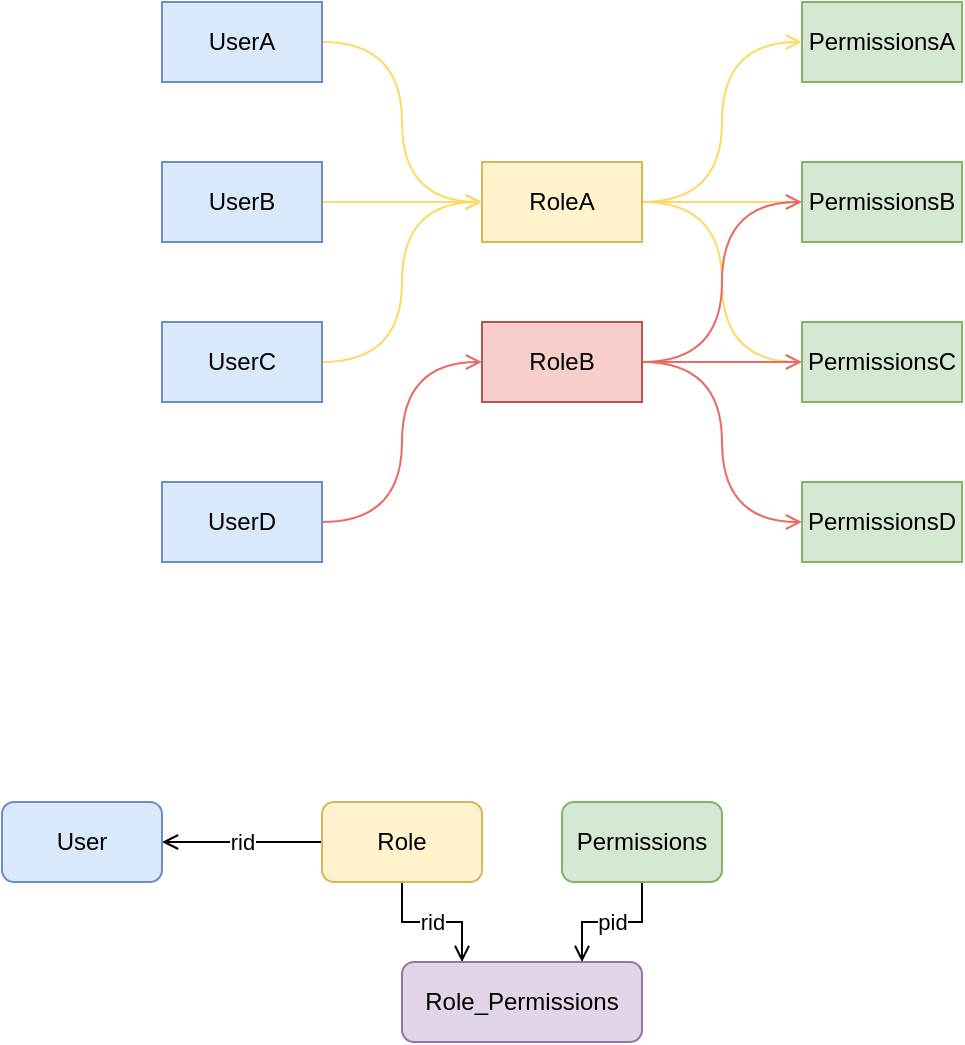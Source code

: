 <mxfile version="21.0.6" type="github">
  <diagram name="Page-1" id="EQecfvyf9fgF1YuRTHAf">
    <mxGraphModel dx="649" dy="369" grid="1" gridSize="10" guides="1" tooltips="1" connect="1" arrows="1" fold="1" page="1" pageScale="1" pageWidth="850" pageHeight="1100" background="#ffffff" math="0" shadow="0">
      <root>
        <mxCell id="0" />
        <mxCell id="1" parent="0" />
        <mxCell id="eszI1LSzrdt2ilYHZUZ5-6" style="edgeStyle=orthogonalEdgeStyle;rounded=0;orthogonalLoop=1;jettySize=auto;html=1;exitX=1;exitY=0.5;exitDx=0;exitDy=0;entryX=0;entryY=0.5;entryDx=0;entryDy=0;curved=1;endArrow=open;endFill=0;strokeColor=#FFD966;" parent="1" source="eszI1LSzrdt2ilYHZUZ5-1" target="eszI1LSzrdt2ilYHZUZ5-2" edge="1">
          <mxGeometry relative="1" as="geometry" />
        </mxCell>
        <mxCell id="eszI1LSzrdt2ilYHZUZ5-1" value="UserA" style="rounded=0;whiteSpace=wrap;html=1;fillColor=#dae8fc;strokeColor=#6c8ebf;" parent="1" vertex="1">
          <mxGeometry x="160" y="40" width="80" height="40" as="geometry" />
        </mxCell>
        <mxCell id="eszI1LSzrdt2ilYHZUZ5-17" style="edgeStyle=orthogonalEdgeStyle;rounded=0;orthogonalLoop=1;jettySize=auto;html=1;exitX=1;exitY=0.5;exitDx=0;exitDy=0;entryX=0;entryY=0.5;entryDx=0;entryDy=0;endArrow=open;endFill=0;curved=1;strokeColor=#FFD966;" parent="1" source="eszI1LSzrdt2ilYHZUZ5-2" target="eszI1LSzrdt2ilYHZUZ5-3" edge="1">
          <mxGeometry relative="1" as="geometry" />
        </mxCell>
        <mxCell id="eszI1LSzrdt2ilYHZUZ5-18" style="edgeStyle=orthogonalEdgeStyle;rounded=0;orthogonalLoop=1;jettySize=auto;html=1;exitX=1;exitY=0.5;exitDx=0;exitDy=0;entryX=0;entryY=0.5;entryDx=0;entryDy=0;endArrow=open;endFill=0;curved=1;strokeColor=#FFD966;" parent="1" source="eszI1LSzrdt2ilYHZUZ5-2" target="eszI1LSzrdt2ilYHZUZ5-14" edge="1">
          <mxGeometry relative="1" as="geometry" />
        </mxCell>
        <mxCell id="eszI1LSzrdt2ilYHZUZ5-19" style="edgeStyle=orthogonalEdgeStyle;rounded=0;orthogonalLoop=1;jettySize=auto;html=1;exitX=1;exitY=0.5;exitDx=0;exitDy=0;entryX=0;entryY=0.5;entryDx=0;entryDy=0;curved=1;startArrow=none;startFill=0;endArrow=open;endFill=0;strokeColor=#FFD966;" parent="1" source="eszI1LSzrdt2ilYHZUZ5-2" target="eszI1LSzrdt2ilYHZUZ5-15" edge="1">
          <mxGeometry relative="1" as="geometry" />
        </mxCell>
        <mxCell id="eszI1LSzrdt2ilYHZUZ5-2" value="RoleA" style="rounded=0;whiteSpace=wrap;html=1;fillColor=#fff2cc;strokeColor=#d6b656;" parent="1" vertex="1">
          <mxGeometry x="320" y="120" width="80" height="40" as="geometry" />
        </mxCell>
        <mxCell id="eszI1LSzrdt2ilYHZUZ5-3" value="PermissionsA" style="rounded=0;whiteSpace=wrap;html=1;fillColor=#d5e8d4;strokeColor=#82b366;" parent="1" vertex="1">
          <mxGeometry x="480" y="40" width="80" height="40" as="geometry" />
        </mxCell>
        <mxCell id="eszI1LSzrdt2ilYHZUZ5-7" style="edgeStyle=orthogonalEdgeStyle;rounded=0;orthogonalLoop=1;jettySize=auto;html=1;exitX=1;exitY=0.5;exitDx=0;exitDy=0;endArrow=open;endFill=0;strokeColor=#FFD966;" parent="1" source="eszI1LSzrdt2ilYHZUZ5-4" target="eszI1LSzrdt2ilYHZUZ5-2" edge="1">
          <mxGeometry relative="1" as="geometry" />
        </mxCell>
        <mxCell id="eszI1LSzrdt2ilYHZUZ5-4" value="UserB" style="rounded=0;whiteSpace=wrap;html=1;fillColor=#dae8fc;strokeColor=#6c8ebf;" parent="1" vertex="1">
          <mxGeometry x="160" y="120" width="80" height="40" as="geometry" />
        </mxCell>
        <mxCell id="eszI1LSzrdt2ilYHZUZ5-9" style="edgeStyle=orthogonalEdgeStyle;rounded=0;orthogonalLoop=1;jettySize=auto;html=1;exitX=1;exitY=0.5;exitDx=0;exitDy=0;entryX=0;entryY=0.5;entryDx=0;entryDy=0;curved=1;endArrow=open;endFill=0;strokeColor=#FFD966;" parent="1" source="eszI1LSzrdt2ilYHZUZ5-5" target="eszI1LSzrdt2ilYHZUZ5-2" edge="1">
          <mxGeometry relative="1" as="geometry" />
        </mxCell>
        <mxCell id="eszI1LSzrdt2ilYHZUZ5-5" value="UserC" style="rounded=0;whiteSpace=wrap;html=1;fillColor=#dae8fc;strokeColor=#6c8ebf;" parent="1" vertex="1">
          <mxGeometry x="160" y="200" width="80" height="40" as="geometry" />
        </mxCell>
        <mxCell id="eszI1LSzrdt2ilYHZUZ5-20" style="edgeStyle=orthogonalEdgeStyle;rounded=0;orthogonalLoop=1;jettySize=auto;html=1;exitX=1;exitY=0.5;exitDx=0;exitDy=0;entryX=0;entryY=0.5;entryDx=0;entryDy=0;endArrow=open;endFill=0;curved=1;strokeColor=#EA6B66;" parent="1" source="eszI1LSzrdt2ilYHZUZ5-10" target="eszI1LSzrdt2ilYHZUZ5-15" edge="1">
          <mxGeometry relative="1" as="geometry" />
        </mxCell>
        <mxCell id="eszI1LSzrdt2ilYHZUZ5-21" style="edgeStyle=orthogonalEdgeStyle;rounded=0;orthogonalLoop=1;jettySize=auto;html=1;exitX=1;exitY=0.5;exitDx=0;exitDy=0;curved=1;endArrow=open;endFill=0;strokeColor=#EA6B66;entryX=0;entryY=0.5;entryDx=0;entryDy=0;" parent="1" source="eszI1LSzrdt2ilYHZUZ5-10" target="eszI1LSzrdt2ilYHZUZ5-16" edge="1">
          <mxGeometry relative="1" as="geometry" />
        </mxCell>
        <mxCell id="eszI1LSzrdt2ilYHZUZ5-22" style="edgeStyle=orthogonalEdgeStyle;rounded=0;orthogonalLoop=1;jettySize=auto;html=1;exitX=1;exitY=0.5;exitDx=0;exitDy=0;entryX=0;entryY=0.5;entryDx=0;entryDy=0;curved=1;endArrow=open;endFill=0;strokeColor=#EA6B66;" parent="1" source="eszI1LSzrdt2ilYHZUZ5-10" target="eszI1LSzrdt2ilYHZUZ5-14" edge="1">
          <mxGeometry relative="1" as="geometry" />
        </mxCell>
        <mxCell id="eszI1LSzrdt2ilYHZUZ5-10" value="RoleB" style="rounded=0;whiteSpace=wrap;html=1;fillColor=#f8cecc;strokeColor=#b85450;" parent="1" vertex="1">
          <mxGeometry x="320" y="200" width="80" height="40" as="geometry" />
        </mxCell>
        <mxCell id="eszI1LSzrdt2ilYHZUZ5-13" style="edgeStyle=orthogonalEdgeStyle;rounded=0;orthogonalLoop=1;jettySize=auto;html=1;exitX=1;exitY=0.5;exitDx=0;exitDy=0;entryX=0;entryY=0.5;entryDx=0;entryDy=0;endArrow=open;endFill=0;strokeColor=#EA6B66;curved=1;" parent="1" source="eszI1LSzrdt2ilYHZUZ5-12" target="eszI1LSzrdt2ilYHZUZ5-10" edge="1">
          <mxGeometry relative="1" as="geometry" />
        </mxCell>
        <mxCell id="eszI1LSzrdt2ilYHZUZ5-12" value="UserD" style="rounded=0;whiteSpace=wrap;html=1;fillColor=#dae8fc;strokeColor=#6c8ebf;" parent="1" vertex="1">
          <mxGeometry x="160" y="280" width="80" height="40" as="geometry" />
        </mxCell>
        <mxCell id="eszI1LSzrdt2ilYHZUZ5-14" value="PermissionsB" style="rounded=0;whiteSpace=wrap;html=1;fillColor=#d5e8d4;strokeColor=#82b366;" parent="1" vertex="1">
          <mxGeometry x="480" y="120" width="80" height="40" as="geometry" />
        </mxCell>
        <mxCell id="eszI1LSzrdt2ilYHZUZ5-15" value="PermissionsC" style="rounded=0;whiteSpace=wrap;html=1;fillColor=#d5e8d4;strokeColor=#82b366;" parent="1" vertex="1">
          <mxGeometry x="480" y="200" width="80" height="40" as="geometry" />
        </mxCell>
        <mxCell id="eszI1LSzrdt2ilYHZUZ5-16" value="PermissionsD" style="rounded=0;whiteSpace=wrap;html=1;fillColor=#d5e8d4;strokeColor=#82b366;" parent="1" vertex="1">
          <mxGeometry x="480" y="280" width="80" height="40" as="geometry" />
        </mxCell>
        <mxCell id="8Frt69ax6cjEkoSPwxt4-8" value="rid" style="edgeStyle=orthogonalEdgeStyle;rounded=0;orthogonalLoop=1;jettySize=auto;html=1;exitX=0;exitY=0.5;exitDx=0;exitDy=0;endArrow=open;endFill=0;entryX=1;entryY=0.5;entryDx=0;entryDy=0;" edge="1" parent="1" source="8Frt69ax6cjEkoSPwxt4-3" target="8Frt69ax6cjEkoSPwxt4-1">
          <mxGeometry relative="1" as="geometry">
            <mxPoint x="220" y="420" as="targetPoint" />
          </mxGeometry>
        </mxCell>
        <mxCell id="8Frt69ax6cjEkoSPwxt4-1" value="User" style="rounded=1;whiteSpace=wrap;html=1;fillColor=#dae8fc;strokeColor=#6c8ebf;" vertex="1" parent="1">
          <mxGeometry x="80" y="440" width="80" height="40" as="geometry" />
        </mxCell>
        <mxCell id="8Frt69ax6cjEkoSPwxt4-6" value="rid" style="edgeStyle=orthogonalEdgeStyle;rounded=0;orthogonalLoop=1;jettySize=auto;html=1;exitX=0.5;exitY=1;exitDx=0;exitDy=0;entryX=0.25;entryY=0;entryDx=0;entryDy=0;endArrow=open;endFill=0;" edge="1" parent="1" source="8Frt69ax6cjEkoSPwxt4-3" target="8Frt69ax6cjEkoSPwxt4-4">
          <mxGeometry relative="1" as="geometry" />
        </mxCell>
        <mxCell id="8Frt69ax6cjEkoSPwxt4-3" value="Role" style="rounded=1;whiteSpace=wrap;html=1;fillColor=#fff2cc;strokeColor=#d6b656;" vertex="1" parent="1">
          <mxGeometry x="240" y="440" width="80" height="40" as="geometry" />
        </mxCell>
        <mxCell id="8Frt69ax6cjEkoSPwxt4-4" value="Role_Permissions" style="rounded=1;whiteSpace=wrap;html=1;fillColor=#e1d5e7;strokeColor=#9673a6;" vertex="1" parent="1">
          <mxGeometry x="280" y="520" width="120" height="40" as="geometry" />
        </mxCell>
        <mxCell id="8Frt69ax6cjEkoSPwxt4-7" value="pid" style="edgeStyle=orthogonalEdgeStyle;rounded=0;orthogonalLoop=1;jettySize=auto;html=1;exitX=0.5;exitY=1;exitDx=0;exitDy=0;entryX=0.75;entryY=0;entryDx=0;entryDy=0;endArrow=open;endFill=0;" edge="1" parent="1" source="8Frt69ax6cjEkoSPwxt4-5" target="8Frt69ax6cjEkoSPwxt4-4">
          <mxGeometry relative="1" as="geometry" />
        </mxCell>
        <mxCell id="8Frt69ax6cjEkoSPwxt4-5" value="Permissions" style="rounded=1;whiteSpace=wrap;html=1;fillColor=#d5e8d4;strokeColor=#82b366;" vertex="1" parent="1">
          <mxGeometry x="360" y="440" width="80" height="40" as="geometry" />
        </mxCell>
      </root>
    </mxGraphModel>
  </diagram>
</mxfile>
